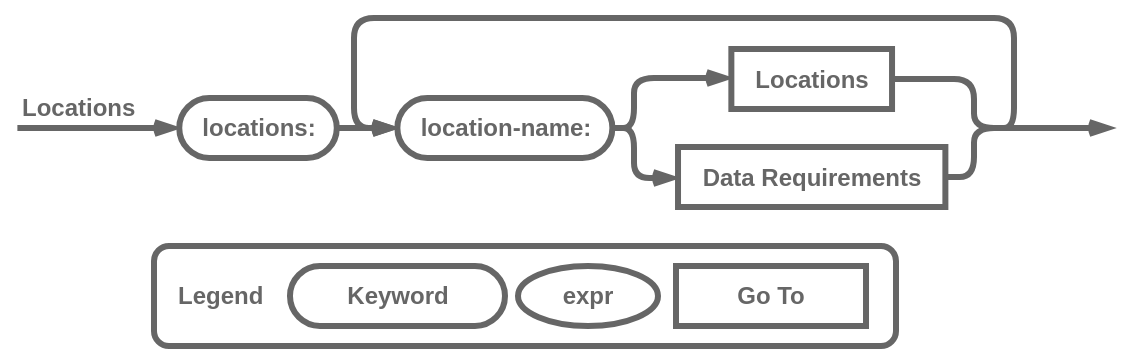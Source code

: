 <mxfile version="21.6.5" type="device">
  <diagram name="Page-1" id="lv2RBA-2qfxnkMvO_x3A">
    <mxGraphModel dx="72" dy="563" grid="1" gridSize="10" guides="1" tooltips="1" connect="1" arrows="1" fold="1" page="1" pageScale="1" pageWidth="850" pageHeight="1100" math="0" shadow="0">
      <root>
        <mxCell id="0" />
        <mxCell id="1" parent="0" />
        <mxCell id="4REqOIB7tcGAyymllORO-14" style="edgeStyle=orthogonalEdgeStyle;shape=connector;curved=0;rounded=0;orthogonalLoop=1;jettySize=auto;html=1;exitX=0;exitY=0.5;exitDx=0;exitDy=0;labelBackgroundColor=default;strokeColor=#666666;strokeWidth=3;align=center;verticalAlign=middle;fontFamily=Helvetica;fontSize=11;fontColor=default;endArrow=none;endFill=0;startArrow=openThin;startFill=0;" parent="1" source="4REqOIB7tcGAyymllORO-15" edge="1">
          <mxGeometry relative="1" as="geometry">
            <mxPoint x="1001.69" y="555" as="targetPoint" />
          </mxGeometry>
        </mxCell>
        <mxCell id="4REqOIB7tcGAyymllORO-15" value="&lt;b style=&quot;border-color: var(--border-color);&quot;&gt;&lt;font style=&quot;border-color: var(--border-color);&quot; color=&quot;#666666&quot;&gt;locations:&lt;/font&gt;&lt;/b&gt;" style="rounded=1;whiteSpace=wrap;html=1;strokeColor=#666666;fontFamily=Helvetica;fontSize=12;fontColor=#143642;fillColor=#ffffff;arcSize=50;fontStyle=0;shadow=0;labelBackgroundColor=none;align=center;verticalAlign=middle;strokeWidth=3;" parent="1" vertex="1">
          <mxGeometry x="1082.63" y="540" width="78.76" height="30" as="geometry" />
        </mxCell>
        <mxCell id="4REqOIB7tcGAyymllORO-19" value="&lt;font size=&quot;1&quot; color=&quot;#666666&quot;&gt;&lt;b style=&quot;font-size: 12px;&quot;&gt;Locations&lt;/b&gt;&lt;/font&gt;" style="text;html=1;strokeColor=none;fillColor=none;align=left;verticalAlign=middle;whiteSpace=wrap;rounded=0;fontSize=11;fontFamily=Helvetica;fontColor=#333333;" parent="1" vertex="1">
          <mxGeometry x="1002.39" y="530" width="60" height="30" as="geometry" />
        </mxCell>
        <mxCell id="4REqOIB7tcGAyymllORO-40" value="" style="group" parent="1" vertex="1" connectable="0">
          <mxGeometry x="1070" y="614" width="371" height="50" as="geometry" />
        </mxCell>
        <mxCell id="4REqOIB7tcGAyymllORO-41" value="&lt;b style=&quot;border-color: var(--border-color); color: rgb(51, 51, 51); font-family: Helvetica; text-align: center;&quot;&gt;&lt;font style=&quot;border-color: var(--border-color);&quot; color=&quot;#666666&quot;&gt;&amp;nbsp; &amp;nbsp;Legend&lt;/font&gt;&lt;/b&gt;" style="text;html=1;align=left;verticalAlign=middle;whiteSpace=wrap;rounded=1;fontFamily=Courier New;perimeterSpacing=6;shadow=0;fillColor=#ffffff;fontColor=#143642;strokeColor=#666666;labelBackgroundColor=none;container=0;strokeWidth=3;" parent="4REqOIB7tcGAyymllORO-40" vertex="1">
          <mxGeometry width="371" height="50" as="geometry" />
        </mxCell>
        <mxCell id="4REqOIB7tcGAyymllORO-42" value="&lt;b style=&quot;border-color: var(--border-color); color: rgb(51, 51, 51);&quot;&gt;&lt;font style=&quot;border-color: var(--border-color);&quot; color=&quot;#666666&quot;&gt;expr&lt;/font&gt;&lt;/b&gt;" style="ellipse;whiteSpace=wrap;html=1;rounded=1;labelBackgroundColor=none;strokeColor=#666666;fontFamily=Helvetica;fontSize=12;fontColor=default;fillColor=default;container=0;strokeWidth=3;" parent="4REqOIB7tcGAyymllORO-40" vertex="1">
          <mxGeometry x="182" y="10" width="70" height="30" as="geometry" />
        </mxCell>
        <mxCell id="4REqOIB7tcGAyymllORO-43" value="&lt;p&gt;&lt;b style=&quot;border-color: var(--border-color); color: rgb(51, 51, 51);&quot;&gt;&lt;font style=&quot;border-color: var(--border-color);&quot; color=&quot;#666666&quot;&gt;Keyword&lt;/font&gt;&lt;/b&gt;&lt;br&gt;&lt;/p&gt;" style="rounded=1;whiteSpace=wrap;html=1;arcSize=50;fontStyle=0;fillColor=#ffffff;strokeColor=#666666;labelBackgroundColor=none;fontColor=#143642;container=0;strokeWidth=3;" parent="4REqOIB7tcGAyymllORO-40" vertex="1">
          <mxGeometry x="67.996" y="10" width="107.5" height="30" as="geometry" />
        </mxCell>
        <mxCell id="4REqOIB7tcGAyymllORO-44" value="&lt;b style=&quot;border-color: var(--border-color); color: rgb(51, 51, 51);&quot;&gt;&lt;font style=&quot;border-color: var(--border-color);&quot; color=&quot;#666666&quot;&gt;Go To&lt;/font&gt;&lt;/b&gt;" style="rounded=1;whiteSpace=wrap;html=1;strokeColor=#666666;fontFamily=Helvetica;fontSize=12;fontColor=#143642;fillColor=#FFFFFF;arcSize=0;fontStyle=0;shadow=0;labelBackgroundColor=none;container=0;strokeWidth=3;" parent="4REqOIB7tcGAyymllORO-40" vertex="1">
          <mxGeometry x="261.005" y="10" width="95" height="30" as="geometry" />
        </mxCell>
        <mxCell id="4REqOIB7tcGAyymllORO-65" style="edgeStyle=orthogonalEdgeStyle;shape=connector;curved=0;rounded=1;orthogonalLoop=1;jettySize=auto;html=1;exitX=1;exitY=0.5;exitDx=0;exitDy=0;labelBackgroundColor=default;strokeColor=#666666;strokeWidth=3;align=center;verticalAlign=middle;fontFamily=Helvetica;fontSize=11;fontColor=default;startArrow=none;startFill=0;endArrow=none;endFill=0;" parent="1" source="4REqOIB7tcGAyymllORO-50" edge="1">
          <mxGeometry relative="1" as="geometry">
            <mxPoint x="1520" y="555" as="targetPoint" />
            <Array as="points">
              <mxPoint x="1480" y="531" />
              <mxPoint x="1480" y="555" />
            </Array>
          </mxGeometry>
        </mxCell>
        <mxCell id="4REqOIB7tcGAyymllORO-55" style="edgeStyle=orthogonalEdgeStyle;shape=connector;curved=0;rounded=1;orthogonalLoop=1;jettySize=auto;html=1;exitX=1;exitY=0.5;exitDx=0;exitDy=0;entryX=0;entryY=0.5;entryDx=0;entryDy=0;labelBackgroundColor=default;strokeColor=#666666;strokeWidth=3;align=center;verticalAlign=middle;fontFamily=Helvetica;fontSize=11;fontColor=default;startArrow=none;startFill=0;endArrow=openThin;endFill=0;" parent="1" source="4REqOIB7tcGAyymllORO-51" target="4REqOIB7tcGAyymllORO-50" edge="1">
          <mxGeometry relative="1" as="geometry">
            <Array as="points">
              <mxPoint x="1310" y="555" />
              <mxPoint x="1310" y="530" />
              <mxPoint x="1359" y="530" />
            </Array>
          </mxGeometry>
        </mxCell>
        <mxCell id="4REqOIB7tcGAyymllORO-51" value="&lt;p&gt;&lt;font color=&quot;#666666&quot;&gt;&lt;b&gt;location-name:&lt;/b&gt;&lt;/font&gt;&lt;/p&gt;" style="rounded=1;whiteSpace=wrap;html=1;arcSize=50;fontStyle=0;fillColor=#ffffff;strokeColor=#666666;labelBackgroundColor=none;fontColor=#143642;container=0;strokeWidth=3;" parent="1" vertex="1">
          <mxGeometry x="1191.686" y="540" width="107.5" height="30" as="geometry" />
        </mxCell>
        <mxCell id="4REqOIB7tcGAyymllORO-53" value="" style="edgeStyle=orthogonalEdgeStyle;shape=connector;curved=0;rounded=0;orthogonalLoop=1;jettySize=auto;html=1;labelBackgroundColor=default;strokeColor=#666666;strokeWidth=3;align=center;verticalAlign=middle;fontFamily=Helvetica;fontSize=11;fontColor=default;startArrow=none;startFill=0;endArrow=openThin;endFill=0;" parent="1" source="4REqOIB7tcGAyymllORO-15" target="4REqOIB7tcGAyymllORO-51" edge="1">
          <mxGeometry relative="1" as="geometry">
            <Array as="points">
              <mxPoint x="1170" y="555" />
              <mxPoint x="1170" y="555" />
            </Array>
          </mxGeometry>
        </mxCell>
        <mxCell id="4REqOIB7tcGAyymllORO-64" style="edgeStyle=orthogonalEdgeStyle;shape=connector;curved=0;rounded=1;orthogonalLoop=1;jettySize=auto;html=1;exitX=1;exitY=0.5;exitDx=0;exitDy=0;labelBackgroundColor=default;strokeColor=#666666;strokeWidth=3;align=center;verticalAlign=middle;fontFamily=Helvetica;fontSize=11;fontColor=default;startArrow=none;startFill=0;endArrow=openThin;endFill=0;" parent="1" source="4REqOIB7tcGAyymllORO-54" edge="1">
          <mxGeometry relative="1" as="geometry">
            <mxPoint x="1550" y="555" as="targetPoint" />
            <Array as="points">
              <mxPoint x="1480" y="580" />
              <mxPoint x="1480" y="555" />
            </Array>
          </mxGeometry>
        </mxCell>
        <mxCell id="4REqOIB7tcGAyymllORO-56" style="edgeStyle=orthogonalEdgeStyle;shape=connector;curved=0;rounded=1;orthogonalLoop=1;jettySize=auto;html=1;exitX=1;exitY=0.5;exitDx=0;exitDy=0;entryX=0;entryY=0.5;entryDx=0;entryDy=0;labelBackgroundColor=default;strokeColor=#666666;strokeWidth=3;align=center;verticalAlign=middle;fontFamily=Helvetica;fontSize=11;fontColor=default;startArrow=none;startFill=0;endArrow=openThin;endFill=0;" parent="1" source="4REqOIB7tcGAyymllORO-51" target="4REqOIB7tcGAyymllORO-54" edge="1">
          <mxGeometry relative="1" as="geometry">
            <Array as="points">
              <mxPoint x="1310" y="555" />
              <mxPoint x="1310" y="580" />
              <mxPoint x="1332" y="580" />
            </Array>
          </mxGeometry>
        </mxCell>
        <mxCell id="maKh_GdneIzn7ud1TDWK-2" value="" style="group" vertex="1" connectable="0" parent="1">
          <mxGeometry x="1332.01" y="515.5" width="133.68" height="79" as="geometry" />
        </mxCell>
        <mxCell id="4REqOIB7tcGAyymllORO-50" value="&lt;b style=&quot;border-color: var(--border-color); color: rgb(51, 51, 51);&quot;&gt;&lt;font style=&quot;border-color: var(--border-color);&quot; color=&quot;#666666&quot;&gt;Locations&lt;/font&gt;&lt;/b&gt;" style="rounded=1;whiteSpace=wrap;html=1;strokeColor=#666666;fontFamily=Helvetica;fontSize=12;fontColor=#143642;fillColor=#FFFFFF;arcSize=0;fontStyle=0;shadow=0;labelBackgroundColor=none;container=0;strokeWidth=3;" parent="maKh_GdneIzn7ud1TDWK-2" vertex="1">
          <mxGeometry x="26.67" width="80.34" height="30" as="geometry" />
        </mxCell>
        <mxCell id="4REqOIB7tcGAyymllORO-54" value="&lt;b style=&quot;border-color: var(--border-color); color: rgb(51, 51, 51);&quot;&gt;&lt;font style=&quot;border-color: var(--border-color);&quot; color=&quot;#666666&quot;&gt;Data Requirements&lt;/font&gt;&lt;/b&gt;" style="rounded=1;whiteSpace=wrap;html=1;strokeColor=#666666;fontFamily=Helvetica;fontSize=12;fontColor=#143642;fillColor=#FFFFFF;arcSize=0;fontStyle=0;shadow=0;labelBackgroundColor=none;container=0;strokeWidth=3;" parent="maKh_GdneIzn7ud1TDWK-2" vertex="1">
          <mxGeometry y="49" width="133.68" height="30" as="geometry" />
        </mxCell>
        <mxCell id="maKh_GdneIzn7ud1TDWK-3" style="edgeStyle=orthogonalEdgeStyle;shape=connector;curved=0;rounded=1;orthogonalLoop=1;jettySize=auto;html=1;entryX=0;entryY=0.5;entryDx=0;entryDy=0;labelBackgroundColor=default;strokeColor=#666666;strokeWidth=3;fontFamily=Helvetica;fontSize=11;fontColor=default;startArrow=none;startFill=0;endArrow=openThin;endFill=0;" edge="1" parent="1" target="4REqOIB7tcGAyymllORO-51">
          <mxGeometry relative="1" as="geometry">
            <mxPoint x="1490" y="555" as="sourcePoint" />
            <Array as="points">
              <mxPoint x="1500" y="555" />
              <mxPoint x="1500" y="500" />
              <mxPoint x="1170" y="500" />
              <mxPoint x="1170" y="555" />
            </Array>
          </mxGeometry>
        </mxCell>
      </root>
    </mxGraphModel>
  </diagram>
</mxfile>
